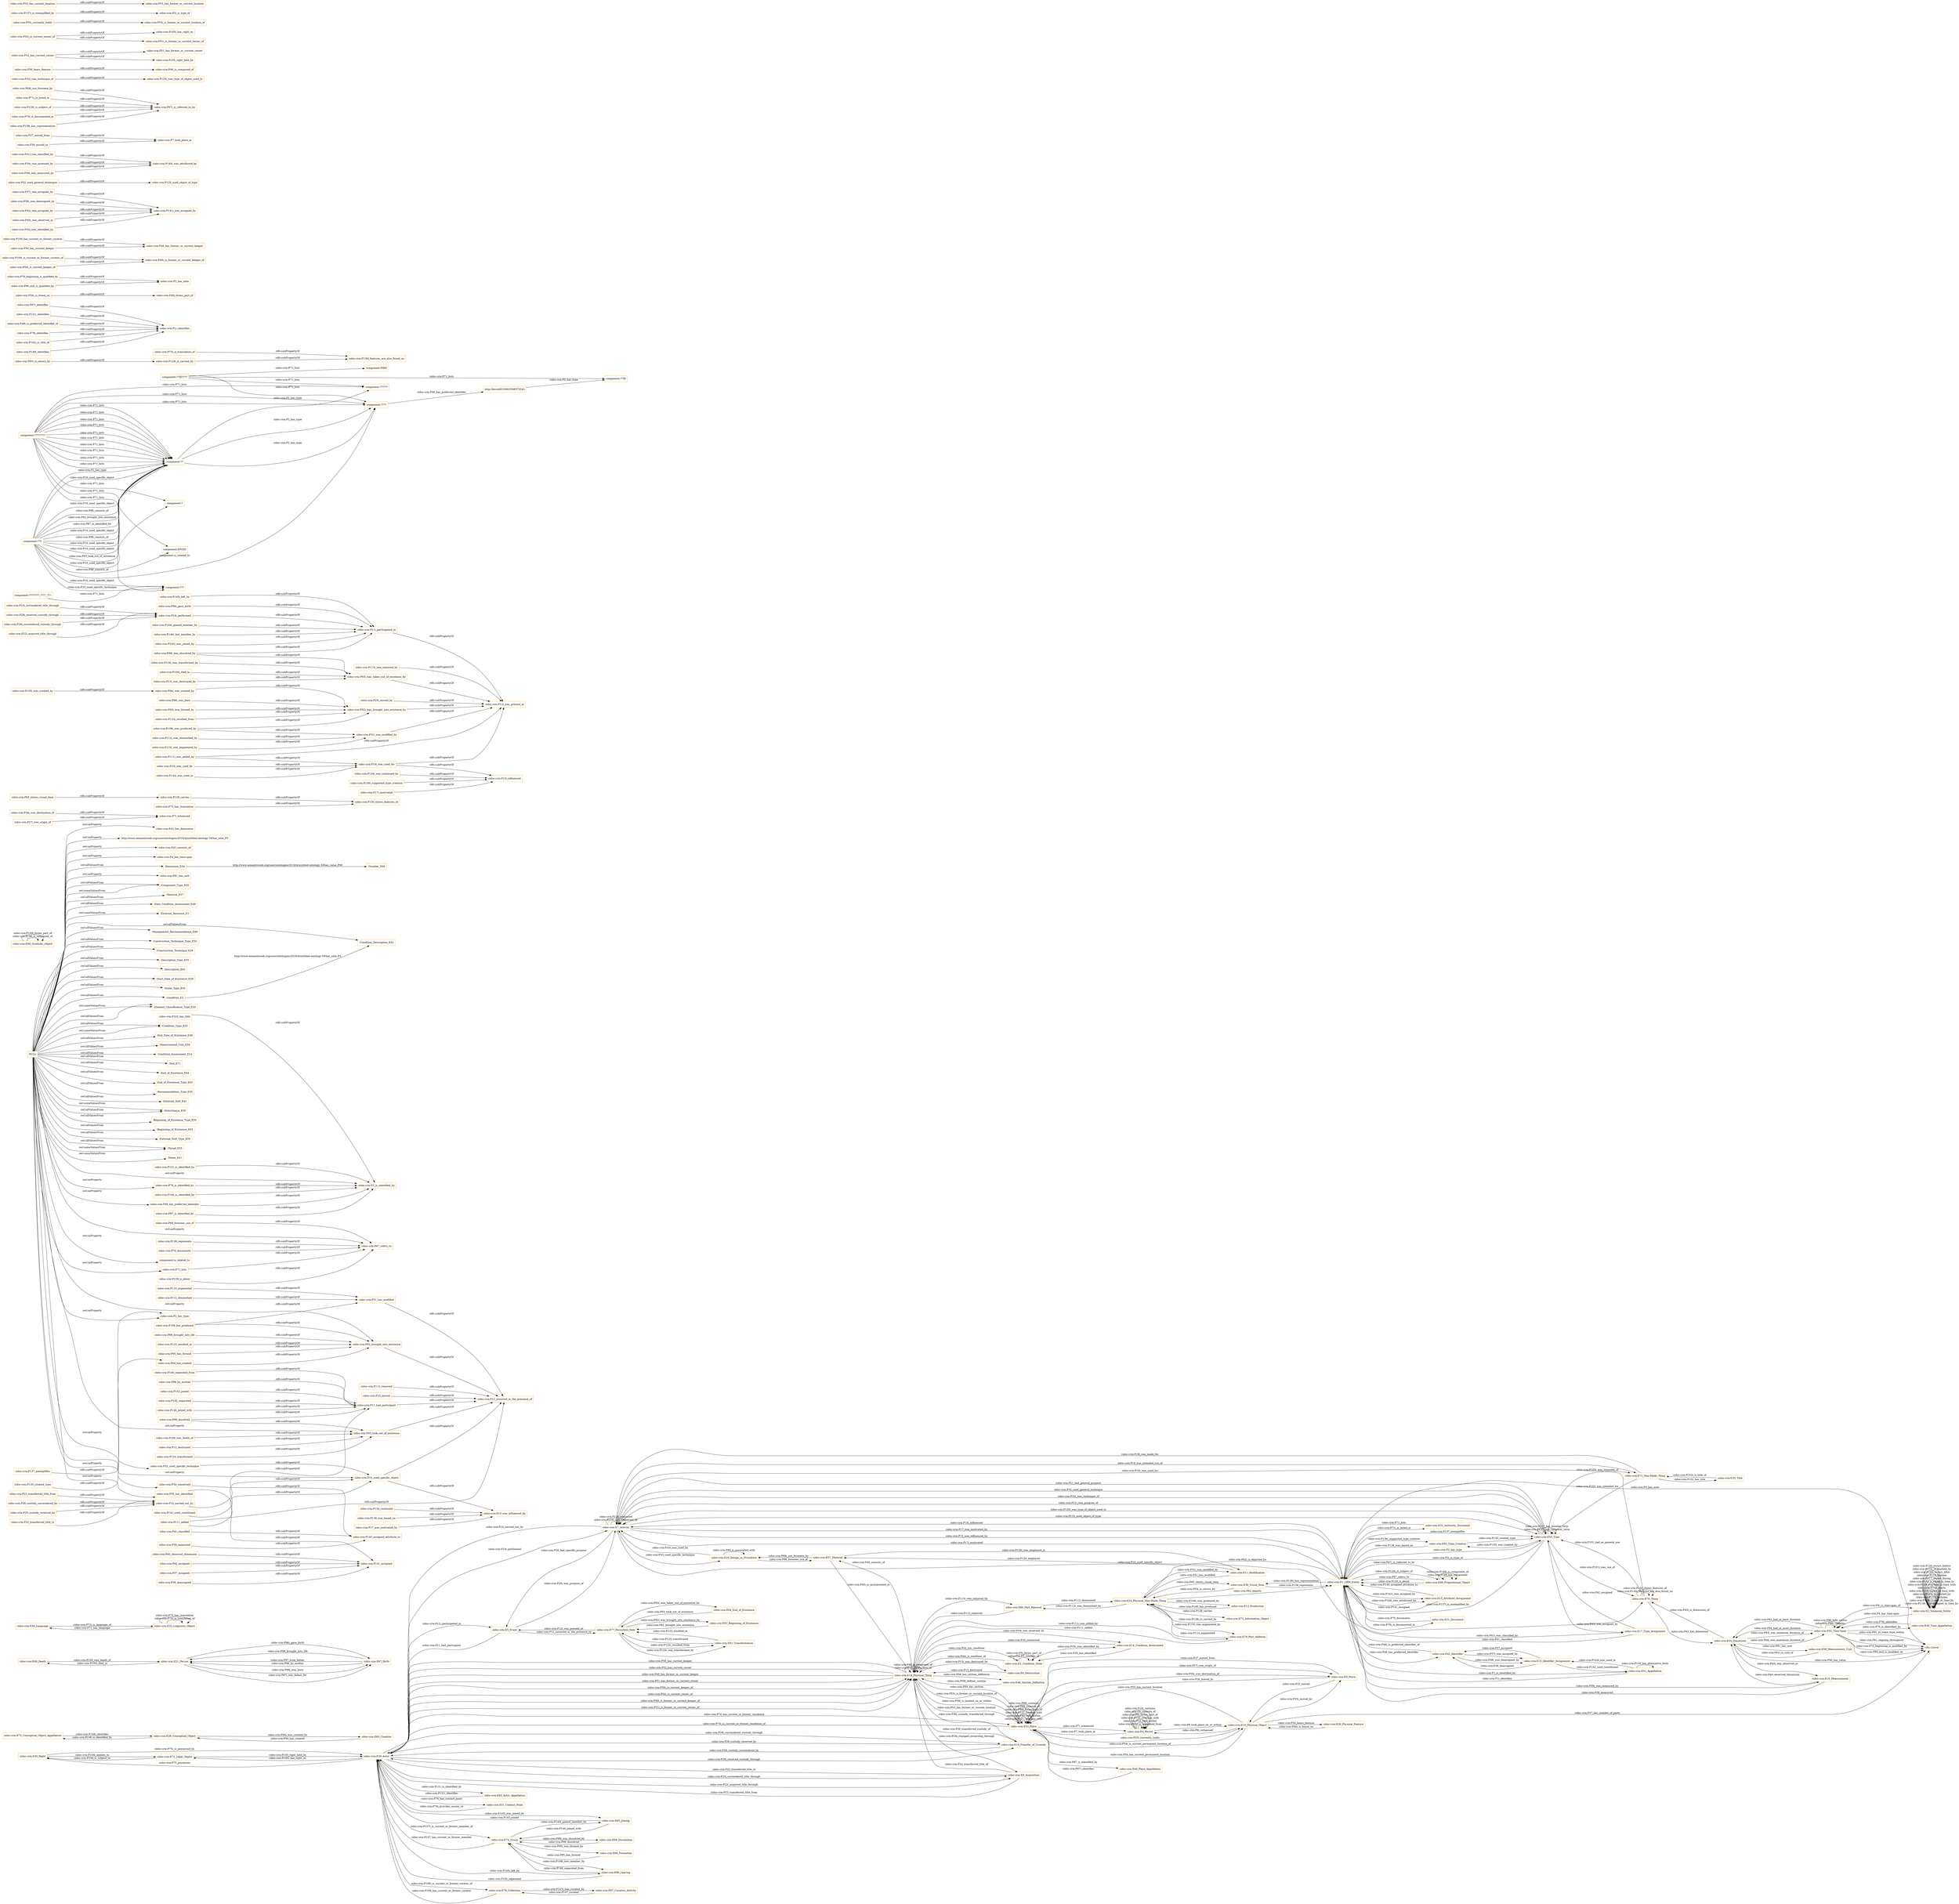 digraph ar2dtool_diagram { 
rankdir=LR;
size="1501"
node [shape = rectangle, color="orange"]; "cidoc-crm:E30_Right" "cidoc-crm:E75_Conceptual_Object_Appellation" "cidoc-crm:E69_Death" "cidoc-crm:E65_Creation" "cidoc-crm:E31_Document" "cidoc-crm:E29_Design_or_Procedure" "cidoc-crm:E83_Type_Creation" "cidoc-crm:E56_Language" "cidoc-crm:E17_Type_Assignment" ":Component_Type_E55" "cidoc-crm:E67_Birth" ":Material_E57" "cidoc-crm:E10_Transfer_of_Custody" "cidoc-crm:E82_Actor_Appellation" "cidoc-crm:E32_Authority_Document" ":Date_Condition_Assessment_E49" "cidoc-crm:E51_Contact_Point" ":External_Resource_E1" "cidoc-crm:E71_Man-Made_Thing" ":Dimension_E54" "cidoc-crm:E4_Period" "cidoc-crm:E77_Persistent_Item" ":Management_Recommendation_E89" "cidoc-crm:E8_Acquisition" "cidoc-crm:E66_Formation" "cidoc-crm:E63_Beginning_of_Existence" "cidoc-crm:E49_Time_Appellation" ":Construction_Technique_Type_E55" ":Construction_Technique_E29" "cidoc-crm:E44_Place_Appellation" ":Description_Type_E55" "cidoc-crm:E74_Group" "cidoc-crm:E73_Information_Object" "cidoc-crm:E7_Activity" "cidoc-crm:E90_Symbolic_Object" "cidoc-crm:E36_Visual_Item" ":Description_E62" "cidoc-crm:E70_Thing" "cidoc-crm:E9_Move" ":Start_Date_of_Existence_E49" "cidoc-crm:E46_Section_Definition" ":Name_Type_E55" "cidoc-crm:E28_Conceptual_Object" "cidoc-crm:E12_Production" "cidoc-crm:E53_Place" "cidoc-crm:E3_Condition_State" ":Condition_Description_E62" "cidoc-crm:E80_Part_Removal" ":Element_Classification_Type_E55" "cidoc-crm:E21_Person" ":Condition_E3" "cidoc-crm:E78_Collection" ":Condition_Type_E55" "cidoc-crm:E85_Joining" "cidoc-crm:E54_Dimension" "cidoc-crm:E6_Destruction" "cidoc-crm:E11_Modification" ":End_Date_of_Existence_E49" "cidoc-crm:E86_Leaving" "cidoc-crm:E89_Propositional_Object" "cidoc-crm:E72_Legal_Object" ":Measurement_Unit_E58" ":Condition_Assessment_E14" "cidoc-crm:E79_Part_Addition" "cidoc-crm:E64_End_of_Existence" "cidoc-crm:E52_Time-Span" ":Tool_E71" ":Number_E60" ":End_of_Existence_E64" "cidoc-crm:E57_Material" "cidoc-crm:E35_Title" ":End_of_Existence_Type_E55" ":Recommendation_Type_E55" ":External_Xref_E42" "cidoc-crm:E13_Attribute_Assignment" ":Disturbance_E55" "cidoc-crm:E33_Linguistic_Object" "cidoc-crm:E15_Identifier_Assignment" "cidoc-crm:E58_Measurement_Unit" "cidoc-crm:E14_Condition_Assessment" "cidoc-crm:E16_Measurement" "cidoc-crm:E41_Appellation" "cidoc-crm:E18_Physical_Thing" "cidoc-crm:E55_Type" "cidoc-crm:E81_Transformation" ":Beginning_of_Existence_Type_E55" "cidoc-crm:E87_Curation_Activity" ":Beginning_of_Existence_E63" "cidoc-crm:E2_Temporal_Entity" ":External_Xref_Type_E55" "cidoc-crm:E5_Event" ":Threat_E55" "cidoc-crm:E26_Physical_Feature" "cidoc-crm:E1_CRM_Entity" "cidoc-crm:E24_Physical_Man-Made_Thing" "cidoc-crm:E39_Actor" ":Name_E41" "cidoc-crm:E68_Dissolution" "cidoc-crm:E42_Identifier" "cidoc-crm:E19_Physical_Object" ; /*classes style*/
	"cidoc-crm:P26i_was_destination_of" -> "cidoc-crm:P7i_witnessed" [ label = "rdfs:subPropertyOf" ];
	"cidoc-crm:P29_custody_received_by" -> "cidoc-crm:P14_carried_out_by" [ label = "rdfs:subPropertyOf" ];
	"cidoc-crm:P146_separated_from" -> "cidoc-crm:P11_had_participant" [ label = "rdfs:subPropertyOf" ];
	"cidoc-crm:P65_shows_visual_item" -> "cidoc-crm:P128_carries" [ label = "rdfs:subPropertyOf" ];
	"cidoc-crm:P135_created_type" -> "cidoc-crm:P94_has_created" [ label = "rdfs:subPropertyOf" ];
	"cidoc-crm:P96_by_mother" -> "cidoc-crm:P11_had_participant" [ label = "rdfs:subPropertyOf" ];
	"cidoc-crm:P17_was_motivated_by" -> "cidoc-crm:P15_was_influenced_by" [ label = "rdfs:subPropertyOf" ];
	"cidoc-crm:P149_is_identified_by" -> "cidoc-crm:P1_is_identified_by" [ label = "rdfs:subPropertyOf" ];
	"cidoc-crm:P68_foresees_use_of" -> "cidoc-crm:P67_refers_to" [ label = "rdfs:subPropertyOf" ];
	"cidoc-crm:P134_continued" -> "cidoc-crm:P15_was_influenced_by" [ label = "rdfs:subPropertyOf" ];
	"cidoc-crm:P124i_was_transformed_by" -> "cidoc-crm:P93i_was_taken_out_of_existence_by" [ label = "rdfs:subPropertyOf" ];
	"cidoc-crm:P143_joined" -> "cidoc-crm:P11_had_participant" [ label = "rdfs:subPropertyOf" ];
	"cidoc-crm:P137_exemplifies" -> "cidoc-crm:P2_has_type" [ label = "rdfs:subPropertyOf" ];
	"cidoc-crm:P136i_supported_type_creation" -> "cidoc-crm:P15i_influenced" [ label = "rdfs:subPropertyOf" ];
	"cidoc-crm:P39_measured" -> "cidoc-crm:P140_assigned_attribute_to" [ label = "rdfs:subPropertyOf" ];
	"cidoc-crm:P87_is_identified_by" -> "cidoc-crm:P1_is_identified_by" [ label = "rdfs:subPropertyOf" ];
	"cidoc-crm:P145_separated" -> "cidoc-crm:P11_had_participant" [ label = "rdfs:subPropertyOf" ];
	"cidoc-crm:P95i_was_formed_by" -> "cidoc-crm:P92i_was_brought_into_existence_by" [ label = "rdfs:subPropertyOf" ];
	"cidoc-crm:P98_brought_into_life" -> "cidoc-crm:P92_brought_into_existence" [ label = "rdfs:subPropertyOf" ];
	"component:????????" -> "component:??????" [ label = "cidoc-crm:P71_lists" ];
	"component:????????" -> "component:??" [ label = "cidoc-crm:P71_lists" ];
	"cidoc-crm:P113_removed" -> "cidoc-crm:P12_occurred_in_the_presence_of" [ label = "rdfs:subPropertyOf" ];
	"component:??" -> "component:????" [ label = "cidoc-crm:P2_has_type" ];
	"cidoc-crm:P29i_received_custody_through" -> "cidoc-crm:P14i_performed" [ label = "rdfs:subPropertyOf" ];
	"cidoc-crm:P34_concerned" -> "cidoc-crm:P140_assigned_attribute_to" [ label = "rdfs:subPropertyOf" ];
	"cidoc-crm:P38_deassigned" -> "cidoc-crm:P141_assigned" [ label = "rdfs:subPropertyOf" ];
	"component:????????_????_???" -> "component:???" [ label = "cidoc-crm:P71_lists" ];
	"cidoc-crm:P73i_is_translation_of" -> "cidoc-crm:P130i_features_are_also_found_on" [ label = "rdfs:subPropertyOf" ];
	"cidoc-crm:P94_has_created" -> "cidoc-crm:P92_brought_into_existence" [ label = "rdfs:subPropertyOf" ];
	"cidoc-crm:P111i_was_added_by" -> "cidoc-crm:P16i_was_used_for" [ label = "rdfs:subPropertyOf" ];
	"cidoc-crm:P111i_was_added_by" -> "cidoc-crm:P12i_was_present_at" [ label = "rdfs:subPropertyOf" ];
	"cidoc-crm:P31i_was_modified_by" -> "cidoc-crm:P12i_was_present_at" [ label = "rdfs:subPropertyOf" ];
	"cidoc-crm:P28i_surrendered_custody_through" -> "cidoc-crm:P14i_performed" [ label = "rdfs:subPropertyOf" ];
	"cidoc-crm:P87i_identifies" -> "cidoc-crm:P1i_identifies" [ label = "rdfs:subPropertyOf" ];
	"cidoc-crm:P113i_was_removed_by" -> "cidoc-crm:P12i_was_present_at" [ label = "rdfs:subPropertyOf" ];
	"cidoc-crm:P93_took_out_of_existence" -> "cidoc-crm:P12_occurred_in_the_presence_of" [ label = "rdfs:subPropertyOf" ];
	"cidoc-crm:P56i_is_found_on" -> "cidoc-crm:P46i_forms_part_of" [ label = "rdfs:subPropertyOf" ];
	"cidoc-crm:P25_moved" -> "cidoc-crm:P12_occurred_in_the_presence_of" [ label = "rdfs:subPropertyOf" ];
	"cidoc-crm:P33_used_specific_technique" -> "cidoc-crm:P16_used_specific_object" [ label = "rdfs:subPropertyOf" ];
	"cidoc-crm:P79_beginning_is_qualified_by" -> "cidoc-crm:P3_has_note" [ label = "rdfs:subPropertyOf" ];
	"cidoc-crm:P13i_was_destroyed_by" -> "cidoc-crm:P93i_was_taken_out_of_existence_by" [ label = "rdfs:subPropertyOf" ];
	"cidoc-crm:P102_has_title" -> "cidoc-crm:P1_is_identified_by" [ label = "rdfs:subPropertyOf" ];
	"cidoc-crm:P109i_is_current_or_former_curator_of" -> "cidoc-crm:P49i_is_former_or_current_keeper_of" [ label = "rdfs:subPropertyOf" ];
	"cidoc-crm:P16i_was_used_for" -> "cidoc-crm:P12i_was_present_at" [ label = "rdfs:subPropertyOf" ];
	"cidoc-crm:P16i_was_used_for" -> "cidoc-crm:P15i_influenced" [ label = "rdfs:subPropertyOf" ];
	"cidoc-crm:P109_has_current_or_former_curator" -> "cidoc-crm:P49_has_former_or_current_keeper" [ label = "rdfs:subPropertyOf" ];
	"cidoc-crm:P22_transferred_title_to" -> "cidoc-crm:P14_carried_out_by" [ label = "rdfs:subPropertyOf" ];
	"cidoc-crm:P37i_was_assigned_by" -> "cidoc-crm:P141i_was_assigned_by" [ label = "rdfs:subPropertyOf" ];
	"component:????" -> "http://kevin801006/CH#975543" [ label = "cidoc-crm:P48_has_preferred_identifier" ];
	"cidoc-crm:P32_used_general_technique" -> "cidoc-crm:P125_used_object_of_type" [ label = "rdfs:subPropertyOf" ];
	"cidoc-crm:P38i_was_deassigned_by" -> "cidoc-crm:P141i_was_assigned_by" [ label = "rdfs:subPropertyOf" ];
	"cidoc-crm:P41i_was_classified_by" -> "cidoc-crm:P140i_was_attributed_by" [ label = "rdfs:subPropertyOf" ];
	"cidoc-crm:P14_carried_out_by" -> "cidoc-crm:P11_had_participant" [ label = "rdfs:subPropertyOf" ];
	"cidoc-crm:P99i_was_dissolved_by" -> "cidoc-crm:P11i_participated_in" [ label = "rdfs:subPropertyOf" ];
	"cidoc-crm:P99i_was_dissolved_by" -> "cidoc-crm:P93i_was_taken_out_of_existence_by" [ label = "rdfs:subPropertyOf" ];
	"cidoc-crm:P99_dissolved" -> "cidoc-crm:P93_took_out_of_existence" [ label = "rdfs:subPropertyOf" ];
	"cidoc-crm:P99_dissolved" -> "cidoc-crm:P11_had_participant" [ label = "rdfs:subPropertyOf" ];
	"cidoc-crm:P138_represents" -> "cidoc-crm:P67_refers_to" [ label = "rdfs:subPropertyOf" ];
	"cidoc-crm:P23_transferred_title_from" -> "cidoc-crm:P14_carried_out_by" [ label = "rdfs:subPropertyOf" ];
	"cidoc-crm:P142i_was_used_in" -> "cidoc-crm:P16i_was_used_for" [ label = "rdfs:subPropertyOf" ];
	"cidoc-crm:P70_documents" -> "cidoc-crm:P67_refers_to" [ label = "rdfs:subPropertyOf" ];
	"cidoc-crm:P27_moved_from" -> "cidoc-crm:P7_took_place_at" [ label = "rdfs:subPropertyOf" ];
	"cidoc-crm:P34i_was_assessed_by" -> "cidoc-crm:P140i_was_attributed_by" [ label = "rdfs:subPropertyOf" ];
	"cidoc-crm:P80_end_is_qualified_by" -> "cidoc-crm:P3_has_note" [ label = "rdfs:subPropertyOf" ];
	"cidoc-crm:P31_has_modified" -> "cidoc-crm:P12_occurred_in_the_presence_of" [ label = "rdfs:subPropertyOf" ];
	"component:????????" -> "component:??" [ label = "cidoc-crm:P71_lists" ];
	"component:????????" -> "component:??" [ label = "cidoc-crm:P71_lists" ];
	"cidoc-crm:P144i_gained_member_by" -> "cidoc-crm:P11i_participated_in" [ label = "rdfs:subPropertyOf" ];
	"cidoc-crm:P14i_performed" -> "cidoc-crm:P11i_participated_in" [ label = "rdfs:subPropertyOf" ];
	"component:??" -> "component:????" [ label = "cidoc-crm:P2_has_type" ];
	"cidoc-crm:P71_lists" -> "cidoc-crm:P67_refers_to" [ label = "rdfs:subPropertyOf" ];
	"cidoc-crm:P17i_motivated" -> "cidoc-crm:P15i_influenced" [ label = "rdfs:subPropertyOf" ];
	"cidoc-crm:P100_was_death_of" -> "cidoc-crm:P93_took_out_of_existence" [ label = "rdfs:subPropertyOf" ];
	"cidoc-crm:P68i_use_foreseen_by" -> "cidoc-crm:P67i_is_referred_to_by" [ label = "rdfs:subPropertyOf" ];
	"component:????????" -> "component:????" [ label = "cidoc-crm:P71_lists" ];
	"component:????????" -> "component:??" [ label = "cidoc-crm:P71_lists" ];
	"component:????????" -> "component:??" [ label = "cidoc-crm:P71_lists" ];
	"component:????????" -> "component:EPOXY" [ label = "cidoc-crm:P71_lists" ];
	"component:??1" -> "component:??" [ label = "cidoc-crm:P16_used_specific_object" ];
	"component:??1" -> "component:?" [ label = "cidoc-crm:P16_used_specific_object" ];
	"component:??1" -> "component:??" [ label = "cidoc-crm:P16_used_specific_object" ];
	"component:??1" -> "component:??" [ label = "cidoc-crm:P93_took_out_of_existence" ];
	"component:??1" -> "component:???" [ label = "cidoc-crm:P33_used_specific_technique" ];
	"component:??1" -> "component:??" [ label = "cidoc-crm:P2_has_type" ];
	"component:??1" -> "component:??" [ label = "cidoc-crm:P16_used_specific_object" ];
	"component:??1" -> "component:EPOXY" [ label = "cidoc-crm:P88_consists_of" ];
	"component:??1" -> "component:??" [ label = "cidoc-crm:P16_used_specific_object" ];
	"component:??1" -> "component:??" [ label = "cidoc-crm:P88_consists_of" ];
	"component:??1" -> "component:??" [ label = "cidoc-crm:P92_brought_into_existence" ];
	"component:??1" -> "component:????" [ label = "component:is_related_to" ];
	"component:??1" -> "component:???" [ label = "cidoc-crm:P16_used_specific_object" ];
	"component:??1" -> "component:??" [ label = "cidoc-crm:P87_is_identified_by" ];
	"component:??1" -> "component:??" [ label = "cidoc-crm:P16_used_specific_object" ];
	"component:??1" -> "component:??" [ label = "cidoc-crm:P88_consists_of" ];
	"cidoc-crm:P71i_is_listed_in" -> "cidoc-crm:P67i_is_referred_to_by" [ label = "rdfs:subPropertyOf" ];
	"cidoc-crm:P39i_was_measured_by" -> "cidoc-crm:P140i_was_attributed_by" [ label = "rdfs:subPropertyOf" ];
	"cidoc-crm:P131i_identifies" -> "cidoc-crm:P1i_identifies" [ label = "rdfs:subPropertyOf" ];
	"cidoc-crm:P32i_was_technique_of" -> "cidoc-crm:P125i_was_type_of_object_used_in" [ label = "rdfs:subPropertyOf" ];
	"cidoc-crm:P42i_was_assigned_by" -> "cidoc-crm:P141i_was_assigned_by" [ label = "rdfs:subPropertyOf" ];
	"cidoc-crm:P56_bears_feature" -> "cidoc-crm:P46_is_composed_of" [ label = "rdfs:subPropertyOf" ];
	"cidoc-crm:P92i_was_brought_into_existence_by" -> "cidoc-crm:P12i_was_present_at" [ label = "rdfs:subPropertyOf" ];
	"cidoc-crm:P65i_is_shown_by" -> "cidoc-crm:P128i_is_carried_by" [ label = "rdfs:subPropertyOf" ];
	"cidoc-crm:P123i_resulted_from" -> "cidoc-crm:P92i_was_brought_into_existence_by" [ label = "rdfs:subPropertyOf" ];
	"cidoc-crm:P52_has_current_owner" -> "cidoc-crm:P51_has_former_or_current_owner" [ label = "rdfs:subPropertyOf" ];
	"cidoc-crm:P52_has_current_owner" -> "cidoc-crm:P105_right_held_by" [ label = "rdfs:subPropertyOf" ];
	"cidoc-crm:P123_resulted_in" -> "cidoc-crm:P92_brought_into_existence" [ label = "rdfs:subPropertyOf" ];
	"cidoc-crm:P13_destroyed" -> "cidoc-crm:P93_took_out_of_existence" [ label = "rdfs:subPropertyOf" ];
	"cidoc-crm:P128i_is_carried_by" -> "cidoc-crm:P130i_features_are_also_found_on" [ label = "rdfs:subPropertyOf" ];
	"cidoc-crm:P128_carries" -> "cidoc-crm:P130_shows_features_of" [ label = "rdfs:subPropertyOf" ];
	"component:????????" -> "component:??" [ label = "cidoc-crm:P71_lists" ];
	"component:????????" -> "component:???" [ label = "cidoc-crm:P71_lists" ];
	"component:????????" -> "component:?" [ label = "cidoc-crm:P71_lists" ];
	"component:????????" -> "component:??" [ label = "cidoc-crm:P71_lists" ];
	"component:????????" -> "component:??" [ label = "cidoc-crm:P71_lists" ];
	"component:????????" -> "component:??" [ label = "cidoc-crm:P71_lists" ];
	"component:????????" -> "component:??" [ label = "cidoc-crm:P71_lists" ];
	"cidoc-crm:P33i_was_used_by" -> "cidoc-crm:P16i_was_used_for" [ label = "rdfs:subPropertyOf" ];
	"cidoc-crm:P35_has_identified" -> "cidoc-crm:P141_assigned" [ label = "rdfs:subPropertyOf" ];
	"cidoc-crm:P95_has_formed" -> "cidoc-crm:P92_brought_into_existence" [ label = "rdfs:subPropertyOf" ];
	"cidoc-crm:P108_has_produced" -> "cidoc-crm:P31_has_modified" [ label = "rdfs:subPropertyOf" ];
	"cidoc-crm:P108_has_produced" -> "cidoc-crm:P92_brought_into_existence" [ label = "rdfs:subPropertyOf" ];
	"cidoc-crm:P111_added" -> "cidoc-crm:P16_used_specific_object" [ label = "rdfs:subPropertyOf" ];
	"cidoc-crm:P111_added" -> "cidoc-crm:P12_occurred_in_the_presence_of" [ label = "rdfs:subPropertyOf" ];
	"cidoc-crm:P135i_was_created_by" -> "cidoc-crm:P94i_was_created_by" [ label = "rdfs:subPropertyOf" ];
	"cidoc-crm:P129_is_about" -> "cidoc-crm:P67_refers_to" [ label = "rdfs:subPropertyOf" ];
	"cidoc-crm:P40_observed_dimension" -> "cidoc-crm:P141_assigned" [ label = "rdfs:subPropertyOf" ];
	"cidoc-crm:P129i_is_subject_of" -> "cidoc-crm:P67i_is_referred_to_by" [ label = "rdfs:subPropertyOf" ];
	"cidoc-crm:P110i_was_augmented_by" -> "cidoc-crm:P31i_was_modified_by" [ label = "rdfs:subPropertyOf" ];
	"cidoc-crm:P48i_is_preferred_identifier_of" -> "cidoc-crm:P1i_identifies" [ label = "rdfs:subPropertyOf" ];
	"cidoc-crm:P70i_is_documented_in" -> "cidoc-crm:P67i_is_referred_to_by" [ label = "rdfs:subPropertyOf" ];
	"cidoc-crm:P144_joined_with" -> "cidoc-crm:P11_had_participant" [ label = "rdfs:subPropertyOf" ];
	"cidoc-crm:P110_augmented" -> "cidoc-crm:P31_has_modified" [ label = "rdfs:subPropertyOf" ];
	"component:??" -> "component:??????" [ label = "cidoc-crm:P2_has_type" ];
	"cidoc-crm:P134i_was_continued_by" -> "cidoc-crm:P15i_influenced" [ label = "rdfs:subPropertyOf" ];
	"cidoc-crm:P146i_lost_member_by" -> "cidoc-crm:P11i_participated_in" [ label = "rdfs:subPropertyOf" ];
	"cidoc-crm:P11_had_participant" -> "cidoc-crm:P12_occurred_in_the_presence_of" [ label = "rdfs:subPropertyOf" ];
	"component:????????" -> "component:????" [ label = "cidoc-crm:P71_lists" ];
	"cidoc-crm:P25i_moved_by" -> "cidoc-crm:P12i_was_present_at" [ label = "rdfs:subPropertyOf" ];
	"cidoc-crm:P98i_was_born" -> "cidoc-crm:P92i_was_brought_into_existence_by" [ label = "rdfs:subPropertyOf" ];
	"cidoc-crm:P143i_was_joined_by" -> "cidoc-crm:P11i_participated_in" [ label = "rdfs:subPropertyOf" ];
	"cidoc-crm:P52i_is_current_owner_of" -> "cidoc-crm:P105i_has_right_on" [ label = "rdfs:subPropertyOf" ];
	"cidoc-crm:P52i_is_current_owner_of" -> "cidoc-crm:P51i_is_former_or_current_owner_of" [ label = "rdfs:subPropertyOf" ];
	"cidoc-crm:P138i_has_representation" -> "cidoc-crm:P67i_is_referred_to_by" [ label = "rdfs:subPropertyOf" ];
	"cidoc-crm:P73_has_translation" -> "cidoc-crm:P130_shows_features_of" [ label = "rdfs:subPropertyOf" ];
	"cidoc-crm:P55i_currently_holds" -> "cidoc-crm:P53i_is_former_or_current_location_of" [ label = "rdfs:subPropertyOf" ];
	"cidoc-crm:P112i_was_diminished_by" -> "cidoc-crm:P31i_was_modified_by" [ label = "rdfs:subPropertyOf" ];
	"NULL" -> "cidoc-crm:P2_has_type" [ label = "owl:onProperty" ];
	"NULL" -> ":Tool_E71" [ label = "owl:allValuesFrom" ];
	"NULL" -> "cidoc-crm:P92_brought_into_existence" [ label = "owl:onProperty" ];
	"NULL" -> ":Threat_E55" [ label = "owl:someValuesFrom" ];
	"NULL" -> ":Dimension_E54" [ label = "owl:allValuesFrom" ];
	"NULL" -> ":External_Xref_Type_E55" [ label = "owl:allValuesFrom" ];
	"NULL" -> ":Beginning_of_Existence_Type_E55" [ label = "owl:allValuesFrom" ];
	"NULL" -> "cidoc-crm:P1_is_identified_by" [ label = "owl:onProperty" ];
	"NULL" -> "cidoc-crm:P78_is_identified_by" [ label = "owl:onProperty" ];
	"NULL" -> "component:is_related_to" [ label = "owl:onProperty" ];
	"NULL" -> "cidoc-crm:P43_has_dimension" [ label = "owl:onProperty" ];
	"NULL" -> ":External_Resource_E1" [ label = "owl:someValuesFrom" ];
	"NULL" -> ":Disturbance_E55" [ label = "owl:allValuesFrom" ];
	"NULL" -> ":Beginning_of_Existence_E63" [ label = "owl:allValuesFrom" ];
	"NULL" -> ":End_of_Existence_Type_E55" [ label = "owl:allValuesFrom" ];
	"NULL" -> "cidoc-crm:P16_used_specific_object" [ label = "owl:onProperty" ];
	"NULL" -> ":Material_E57" [ label = "owl:allValuesFrom" ];
	"NULL" -> ":Recommendation_Type_E55" [ label = "owl:allValuesFrom" ];
	"NULL" -> "http://www.semanticweb.org/user/ontologies/2018/4/untitled-ontology-5#has_note_P3" [ label = "owl:onProperty" ];
	"NULL" -> ":Condition_Description_E62" [ label = "owl:allValuesFrom" ];
	"NULL" -> "cidoc-crm:P71_lists" [ label = "owl:onProperty" ];
	"NULL" -> ":Description_E62" [ label = "owl:allValuesFrom" ];
	"NULL" -> ":Disturbance_E55" [ label = "owl:someValuesFrom" ];
	"NULL" -> ":Measurement_Unit_E58" [ label = "owl:allValuesFrom" ];
	"NULL" -> ":Construction_Technique_Type_E55" [ label = "owl:allValuesFrom" ];
	"NULL" -> ":Construction_Technique_E29" [ label = "owl:allValuesFrom" ];
	"NULL" -> "cidoc-crm:P93_took_out_of_existence" [ label = "owl:onProperty" ];
	"NULL" -> "cidoc-crm:P45_consists_of" [ label = "owl:onProperty" ];
	"NULL" -> ":Element_Classification_Type_E55" [ label = "owl:someValuesFrom" ];
	"NULL" -> "cidoc-crm:P34_concerned" [ label = "owl:onProperty" ];
	"NULL" -> ":End_Date_of_Existence_E49" [ label = "owl:allValuesFrom" ];
	"NULL" -> ":End_of_Existence_E64" [ label = "owl:allValuesFrom" ];
	"NULL" -> "cidoc-crm:P67_refers_to" [ label = "owl:onProperty" ];
	"NULL" -> ":Condition_Assessment_E14" [ label = "owl:allValuesFrom" ];
	"NULL" -> ":Condition_E3" [ label = "owl:allValuesFrom" ];
	"NULL" -> ":Element_Classification_Type_E55" [ label = "owl:allValuesFrom" ];
	"NULL" -> "cidoc-crm:P4_has_time-span" [ label = "owl:onProperty" ];
	"NULL" -> ":Date_Condition_Assessment_E49" [ label = "owl:allValuesFrom" ];
	"NULL" -> ":Threat_E55" [ label = "owl:allValuesFrom" ];
	"NULL" -> ":Management_Recommendation_E89" [ label = "owl:allValuesFrom" ];
	"NULL" -> ":Start_Date_of_Existence_E49" [ label = "owl:allValuesFrom" ];
	"NULL" -> "cidoc-crm:P48_has_preferred_identifier" [ label = "owl:onProperty" ];
	"NULL" -> ":Condition_Type_E55" [ label = "owl:someValuesFrom" ];
	"NULL" -> "cidoc-crm:P33_used_specific_technique" [ label = "owl:onProperty" ];
	"NULL" -> ":Component_Type_E55" [ label = "owl:allValuesFrom" ];
	"NULL" -> ":Condition_Type_E55" [ label = "owl:allValuesFrom" ];
	"NULL" -> ":Component_Type_E55" [ label = "owl:someValuesFrom" ];
	"NULL" -> ":Name_Type_E55" [ label = "owl:allValuesFrom" ];
	"NULL" -> ":Name_E41" [ label = "owl:someValuesFrom" ];
	"NULL" -> "cidoc-crm:P91_has_unit" [ label = "owl:onProperty" ];
	"NULL" -> "cidoc-crm:P35_has_identified" [ label = "owl:onProperty" ];
	"NULL" -> ":Description_Type_E55" [ label = "owl:allValuesFrom" ];
	"NULL" -> ":External_Xref_E42" [ label = "owl:allValuesFrom" ];
	"cidoc-crm:P124_transformed" -> "cidoc-crm:P93_took_out_of_existence" [ label = "rdfs:subPropertyOf" ];
	"cidoc-crm:P26_moved_to" -> "cidoc-crm:P7_took_place_at" [ label = "rdfs:subPropertyOf" ];
	"cidoc-crm:P94i_was_created_by" -> "cidoc-crm:P92i_was_brought_into_existence_by" [ label = "rdfs:subPropertyOf" ];
	"cidoc-crm:P137i_is_exemplified_by" -> "cidoc-crm:P2i_is_type_of" [ label = "rdfs:subPropertyOf" ];
	"cidoc-crm:P22i_acquired_title_through" -> "cidoc-crm:P14i_performed" [ label = "rdfs:subPropertyOf" ];
	"cidoc-crm:P28_custody_surrendered_by" -> "cidoc-crm:P14_carried_out_by" [ label = "rdfs:subPropertyOf" ];
	"component:??ID????" -> "component:??????" [ label = "cidoc-crm:P71_lists" ];
	"component:??ID????" -> "component:????" [ label = "cidoc-crm:P71_lists" ];
	"component:??ID????" -> "component:??ID" [ label = "cidoc-crm:P71_lists" ];
	"component:??ID????" -> "component:ISBN" [ label = "cidoc-crm:P71_lists" ];
	"cidoc-crm:P27i_was_origin_of" -> "cidoc-crm:P7i_witnessed" [ label = "rdfs:subPropertyOf" ];
	"cidoc-crm:P78i_identifies" -> "cidoc-crm:P1i_identifies" [ label = "rdfs:subPropertyOf" ];
	"cidoc-crm:P108i_was_produced_by" -> "cidoc-crm:P31i_was_modified_by" [ label = "rdfs:subPropertyOf" ];
	"cidoc-crm:P108i_was_produced_by" -> "cidoc-crm:P92i_was_brought_into_existence_by" [ label = "rdfs:subPropertyOf" ];
	"http://kevin801006/CH#975543" -> "component:??ID" [ label = "cidoc-crm:P2_has_type" ];
	"cidoc-crm:P16_used_specific_object" -> "cidoc-crm:P12_occurred_in_the_presence_of" [ label = "rdfs:subPropertyOf" ];
	"cidoc-crm:P16_used_specific_object" -> "cidoc-crm:P15_was_influenced_by" [ label = "rdfs:subPropertyOf" ];
	"cidoc-crm:P42_assigned" -> "cidoc-crm:P141_assigned" [ label = "rdfs:subPropertyOf" ];
	"cidoc-crm:P102i_is_title_of" -> "cidoc-crm:P1i_identifies" [ label = "rdfs:subPropertyOf" ];
	"cidoc-crm:P93i_was_taken_out_of_existence_by" -> "cidoc-crm:P12i_was_present_at" [ label = "rdfs:subPropertyOf" ];
	"cidoc-crm:P11i_participated_in" -> "cidoc-crm:P12i_was_present_at" [ label = "rdfs:subPropertyOf" ];
	"cidoc-crm:P145i_left_by" -> "cidoc-crm:P11i_participated_in" [ label = "rdfs:subPropertyOf" ];
	"cidoc-crm:P136_was_based_on" -> "cidoc-crm:P15_was_influenced_by" [ label = "rdfs:subPropertyOf" ];
	"cidoc-crm:P37_assigned" -> "cidoc-crm:P141_assigned" [ label = "rdfs:subPropertyOf" ];
	"cidoc-crm:P40i_was_observed_in" -> "cidoc-crm:P141i_was_assigned_by" [ label = "rdfs:subPropertyOf" ];
	"cidoc-crm:P55_has_current_location" -> "cidoc-crm:P53_has_former_or_current_location" [ label = "rdfs:subPropertyOf" ];
	"cidoc-crm:P142_used_constituent" -> "cidoc-crm:P16_used_specific_object" [ label = "rdfs:subPropertyOf" ];
	"cidoc-crm:P41_classified" -> "cidoc-crm:P140_assigned_attribute_to" [ label = "rdfs:subPropertyOf" ];
	"cidoc-crm:P92_brought_into_existence" -> "cidoc-crm:P12_occurred_in_the_presence_of" [ label = "rdfs:subPropertyOf" ];
	"cidoc-crm:P23i_surrendered_title_through" -> "cidoc-crm:P14i_performed" [ label = "rdfs:subPropertyOf" ];
	"cidoc-crm:P78_is_identified_by" -> "cidoc-crm:P1_is_identified_by" [ label = "rdfs:subPropertyOf" ];
	"cidoc-crm:P48_has_preferred_identifier" -> "cidoc-crm:P1_is_identified_by" [ label = "rdfs:subPropertyOf" ];
	"cidoc-crm:P131_is_identified_by" -> "cidoc-crm:P1_is_identified_by" [ label = "rdfs:subPropertyOf" ];
	"cidoc-crm:P149i_identifies" -> "cidoc-crm:P1i_identifies" [ label = "rdfs:subPropertyOf" ];
	"cidoc-crm:P96i_gave_birth" -> "cidoc-crm:P11i_participated_in" [ label = "rdfs:subPropertyOf" ];
	"cidoc-crm:P50i_is_current_keeper_of" -> "cidoc-crm:P49i_is_former_or_current_keeper_of" [ label = "rdfs:subPropertyOf" ];
	"cidoc-crm:P100i_died_in" -> "cidoc-crm:P93i_was_taken_out_of_existence_by" [ label = "rdfs:subPropertyOf" ];
	"cidoc-crm:P112_diminished" -> "cidoc-crm:P31_has_modified" [ label = "rdfs:subPropertyOf" ];
	"cidoc-crm:P50_has_current_keeper" -> "cidoc-crm:P49_has_former_or_current_keeper" [ label = "rdfs:subPropertyOf" ];
	"cidoc-crm:P35i_was_identified_by" -> "cidoc-crm:P141i_was_assigned_by" [ label = "rdfs:subPropertyOf" ];
	"cidoc-crm:E1_CRM_Entity" -> "cidoc-crm:E55_Type" [ label = "cidoc-crm:P137_exemplifies" ];
	"cidoc-crm:E53_Place" -> "cidoc-crm:E18_Physical_Thing" [ label = "cidoc-crm:P53i_is_former_or_current_location_of" ];
	"cidoc-crm:E53_Place" -> "cidoc-crm:E4_Period" [ label = "cidoc-crm:P7i_witnessed" ];
	"cidoc-crm:E89_Propositional_Object" -> "cidoc-crm:E1_CRM_Entity" [ label = "cidoc-crm:P67_refers_to" ];
	"cidoc-crm:E18_Physical_Thing" -> "cidoc-crm:E39_Actor" [ label = "cidoc-crm:P50_has_current_keeper" ];
	"cidoc-crm:E7_Activity" -> "cidoc-crm:E55_Type" [ label = "cidoc-crm:P125_used_object_of_type" ];
	"cidoc-crm:E2_Temporal_Entity" -> "cidoc-crm:E2_Temporal_Entity" [ label = "cidoc-crm:P118i_is_overlapped_in_time_by" ];
	"cidoc-crm:E1_CRM_Entity" -> "cidoc-crm:E7_Activity" [ label = "cidoc-crm:P17i_motivated" ];
	"cidoc-crm:E55_Type" -> "cidoc-crm:E55_Type" [ label = "cidoc-crm:P127i_has_narrower_term" ];
	"cidoc-crm:E21_Person" -> "cidoc-crm:E69_Death" [ label = "cidoc-crm:P100i_died_in" ];
	"cidoc-crm:E63_Beginning_of_Existence" -> "cidoc-crm:E77_Persistent_Item" [ label = "cidoc-crm:P92_brought_into_existence" ];
	"cidoc-crm:E64_End_of_Existence" -> "cidoc-crm:E77_Persistent_Item" [ label = "cidoc-crm:P93_took_out_of_existence" ];
	"cidoc-crm:E9_Move" -> "cidoc-crm:E53_Place" [ label = "cidoc-crm:P26_moved_to" ];
	"cidoc-crm:E54_Dimension" -> "cidoc-crm:E16_Measurement" [ label = "cidoc-crm:P40i_was_observed_in" ];
	"cidoc-crm:E18_Physical_Thing" -> "cidoc-crm:E80_Part_Removal" [ label = "cidoc-crm:P113i_was_removed_by" ];
	"cidoc-crm:E19_Physical_Object" -> "cidoc-crm:E53_Place" [ label = "cidoc-crm:P54_has_current_permanent_location" ];
	"cidoc-crm:E55_Type" -> "cidoc-crm:E83_Type_Creation" [ label = "cidoc-crm:P135i_was_created_by" ];
	"cidoc-crm:E86_Leaving" -> "cidoc-crm:E39_Actor" [ label = "cidoc-crm:P145_separated" ];
	"cidoc-crm:E85_Joining" -> "cidoc-crm:E74_Group" [ label = "cidoc-crm:P144_joined_with" ];
	"cidoc-crm:E18_Physical_Thing" -> "cidoc-crm:E46_Section_Definition" [ label = "cidoc-crm:P58_has_section_definition" ];
	"cidoc-crm:E55_Type" -> "cidoc-crm:E7_Activity" [ label = "cidoc-crm:P32i_was_technique_of" ];
	"cidoc-crm:E1_CRM_Entity" -> "cidoc-crm:E36_Visual_Item" [ label = "cidoc-crm:P138i_has_representation" ];
	"cidoc-crm:E55_Type" -> "cidoc-crm:E1_CRM_Entity" [ label = "cidoc-crm:P2i_is_type_of" ];
	"cidoc-crm:E2_Temporal_Entity" -> "cidoc-crm:E2_Temporal_Entity" [ label = "cidoc-crm:P119i_is_met_in_time_by" ];
	"cidoc-crm:E7_Activity" -> "cidoc-crm:E5_Event" [ label = "cidoc-crm:P20_had_specific_purpose" ];
	"cidoc-crm:E77_Persistent_Item" -> "cidoc-crm:E81_Transformation" [ label = "cidoc-crm:P123i_resulted_from" ];
	"cidoc-crm:E77_Persistent_Item" -> "cidoc-crm:E5_Event" [ label = "cidoc-crm:P12i_was_present_at" ];
	"cidoc-crm:E18_Physical_Thing" -> "cidoc-crm:E10_Transfer_of_Custody" [ label = "cidoc-crm:P30i_custody_transferred_through" ];
	"cidoc-crm:E55_Type" -> "cidoc-crm:E71_Man-Made_Thing" [ label = "cidoc-crm:P103i_was_intention_of" ];
	"cidoc-crm:E39_Actor" -> "cidoc-crm:E10_Transfer_of_Custody" [ label = "cidoc-crm:P28i_surrendered_custody_through" ];
	"cidoc-crm:E65_Creation" -> "cidoc-crm:E28_Conceptual_Object" [ label = "cidoc-crm:P94_has_created" ];
	"cidoc-crm:E39_Actor" -> "cidoc-crm:E72_Legal_Object" [ label = "cidoc-crm:P105i_has_right_on" ];
	"cidoc-crm:E4_Period" -> "cidoc-crm:E4_Period" [ label = "cidoc-crm:P133_is_separated_from" ];
	"cidoc-crm:E33_Linguistic_Object" -> "cidoc-crm:E33_Linguistic_Object" [ label = "cidoc-crm:P73i_is_translation_of" ];
	"cidoc-crm:E52_Time-Span" -> "cidoc-crm:E54_Dimension" [ label = "cidoc-crm:P83_had_at_least_duration" ];
	"cidoc-crm:E49_Time_Appellation" -> "cidoc-crm:E52_Time-Span" [ label = "cidoc-crm:P78i_identifies" ];
	"cidoc-crm:E11_Modification" -> "cidoc-crm:E57_Material" [ label = "cidoc-crm:P126_employed" ];
	"cidoc-crm:E77_Persistent_Item" -> "cidoc-crm:E63_Beginning_of_Existence" [ label = "cidoc-crm:P92i_was_brought_into_existence_by" ];
	"cidoc-crm:E24_Physical_Man-Made_Thing" -> "cidoc-crm:E80_Part_Removal" [ label = "cidoc-crm:P112i_was_diminished_by" ];
	"cidoc-crm:E24_Physical_Man-Made_Thing" -> "cidoc-crm:E79_Part_Addition" [ label = "cidoc-crm:P110i_was_augmented_by" ];
	"cidoc-crm:E9_Move" -> "cidoc-crm:E53_Place" [ label = "cidoc-crm:P27_moved_from" ];
	"cidoc-crm:E66_Formation" -> "cidoc-crm:E74_Group" [ label = "cidoc-crm:P95_has_formed" ];
	"cidoc-crm:E71_Man-Made_Thing" -> "cidoc-crm:E7_Activity" [ label = "cidoc-crm:P19i_was_made_for" ];
	"cidoc-crm:E10_Transfer_of_Custody" -> "cidoc-crm:E39_Actor" [ label = "cidoc-crm:P29_custody_received_by" ];
	"cidoc-crm:E2_Temporal_Entity" -> "cidoc-crm:E2_Temporal_Entity" [ label = "cidoc-crm:P117i_includes" ];
	"cidoc-crm:E18_Physical_Thing" -> "cidoc-crm:E3_Condition_State" [ label = "cidoc-crm:P44_has_condition" ];
	"cidoc-crm:E30_Right" -> "cidoc-crm:E39_Actor" [ label = "cidoc-crm:P75i_is_possessed_by" ];
	"cidoc-crm:E29_Design_or_Procedure" -> "cidoc-crm:E29_Design_or_Procedure" [ label = "cidoc-crm:P69_is_associated_with" ];
	"cidoc-crm:E54_Dimension" -> "cidoc-crm:E52_Time-Span" [ label = "cidoc-crm:P83i_was_minimum_duration_of" ];
	"cidoc-crm:E4_Period" -> "cidoc-crm:E4_Period" [ label = "cidoc-crm:P10_falls_within" ];
	"cidoc-crm:E1_CRM_Entity" -> "cidoc-crm:E32_Authority_Document" [ label = "cidoc-crm:P71i_is_listed_in" ];
	"cidoc-crm:E14_Condition_Assessment" -> "cidoc-crm:E3_Condition_State" [ label = "cidoc-crm:P35_has_identified" ];
	"cidoc-crm:E18_Physical_Thing" -> "cidoc-crm:E39_Actor" [ label = "cidoc-crm:P52_has_current_owner" ];
	"cidoc-crm:E46_Section_Definition" -> "cidoc-crm:E18_Physical_Thing" [ label = "cidoc-crm:P58i_defines_section" ];
	"cidoc-crm:E39_Actor" -> "cidoc-crm:E7_Activity" [ label = "cidoc-crm:P14i_performed" ];
	"cidoc-crm:E19_Physical_Object" -> "cidoc-crm:E4_Period" [ label = "cidoc-crm:P8i_witnessed" ];
	"cidoc-crm:E41_Appellation" -> "cidoc-crm:E15_Identifier_Assignment" [ label = "cidoc-crm:P142i_was_used_in" ];
	"cidoc-crm:E21_Person" -> "cidoc-crm:E67_Birth" [ label = "cidoc-crm:P98i_was_born" ];
	"cidoc-crm:E1_CRM_Entity" -> "cidoc-crm:E41_Appellation" [ label = "cidoc-crm:P1_is_identified_by" ];
	"cidoc-crm:E57_Material" -> "cidoc-crm:E18_Physical_Thing" [ label = "cidoc-crm:P45i_is_incorporated_in" ];
	"cidoc-crm:E77_Persistent_Item" -> "cidoc-crm:E81_Transformation" [ label = "cidoc-crm:P124i_was_transformed_by" ];
	"cidoc-crm:E70_Thing" -> "cidoc-crm:E70_Thing" [ label = "cidoc-crm:P130i_features_are_also_found_on" ];
	"cidoc-crm:E54_Dimension" -> "cidoc-crm:E52_Time-Span" [ label = "cidoc-crm:P84i_was_maximum_duration_of" ];
	"cidoc-crm:E11_Modification" -> "cidoc-crm:E24_Physical_Man-Made_Thing" [ label = "cidoc-crm:P31_has_modified" ];
	"cidoc-crm:E7_Activity" -> "cidoc-crm:E7_Activity" [ label = "cidoc-crm:P134i_was_continued_by" ];
	"cidoc-crm:E5_Event" -> "cidoc-crm:E39_Actor" [ label = "cidoc-crm:P11_had_participant" ];
	"cidoc-crm:E10_Transfer_of_Custody" -> "cidoc-crm:E39_Actor" [ label = "cidoc-crm:P28_custody_surrendered_by" ];
	"cidoc-crm:E33_Linguistic_Object" -> "cidoc-crm:E56_Language" [ label = "cidoc-crm:P72_has_language" ];
	"cidoc-crm:E42_Identifier" -> "cidoc-crm:E1_CRM_Entity" [ label = "cidoc-crm:P48i_is_preferred_identifier_of" ];
	"cidoc-crm:E41_Appellation" -> "cidoc-crm:E41_Appellation" [ label = "cidoc-crm:P139_has_alternative_form" ];
	"cidoc-crm:E53_Place" -> "cidoc-crm:E19_Physical_Object" [ label = "cidoc-crm:P55i_currently_holds" ];
	"cidoc-crm:E17_Type_Assignment" -> "cidoc-crm:E1_CRM_Entity" [ label = "cidoc-crm:P41_classified" ];
	"cidoc-crm:E57_Material" -> "cidoc-crm:E29_Design_or_Procedure" [ label = "cidoc-crm:P68i_use_foreseen_by" ];
	"cidoc-crm:E55_Type" -> "cidoc-crm:E55_Type" [ label = "cidoc-crm:P127_has_broader_term" ];
	"cidoc-crm:E2_Temporal_Entity" -> "cidoc-crm:E2_Temporal_Entity" [ label = "cidoc-crm:P116i_is_started_by" ];
	"cidoc-crm:E77_Persistent_Item" -> "cidoc-crm:E64_End_of_Existence" [ label = "cidoc-crm:P93i_was_taken_out_of_existence_by" ];
	"cidoc-crm:E3_Condition_State" -> "cidoc-crm:E14_Condition_Assessment" [ label = "cidoc-crm:P35i_was_identified_by" ];
	"cidoc-crm:E53_Place" -> "cidoc-crm:E18_Physical_Thing" [ label = "cidoc-crm:P59i_is_located_on_or_within" ];
	"cidoc-crm:E53_Place" -> "cidoc-crm:E53_Place" [ label = "cidoc-crm:P121_overlaps_with" ];
	"cidoc-crm:E39_Actor" -> "cidoc-crm:E85_Joining" [ label = "cidoc-crm:P143i_was_joined_by" ];
	"cidoc-crm:E18_Physical_Thing" -> "cidoc-crm:E18_Physical_Thing" [ label = "cidoc-crm:P46i_forms_part_of" ];
	"cidoc-crm:E18_Physical_Thing" -> "cidoc-crm:E57_Material" [ label = "cidoc-crm:P45_consists_of" ];
	"cidoc-crm:E71_Man-Made_Thing" -> "cidoc-crm:E55_Type" [ label = "cidoc-crm:P103_was_intended_for" ];
	"cidoc-crm:E90_Symbolic_Object" -> "cidoc-crm:E90_Symbolic_Object" [ label = "cidoc-crm:P106_is_composed_of" ];
	"cidoc-crm:E89_Propositional_Object" -> "cidoc-crm:E89_Propositional_Object" [ label = "cidoc-crm:P148_has_component" ];
	"cidoc-crm:E1_CRM_Entity" -> "rdfs:Literal" [ label = "cidoc-crm:P3_has_note" ];
	"cidoc-crm:E2_Temporal_Entity" -> "cidoc-crm:E2_Temporal_Entity" [ label = "cidoc-crm:P119_meets_in_time_with" ];
	"cidoc-crm:E18_Physical_Thing" -> "cidoc-crm:E6_Destruction" [ label = "cidoc-crm:P13i_was_destroyed_by" ];
	"cidoc-crm:E53_Place" -> "cidoc-crm:E53_Place" [ label = "cidoc-crm:P89_falls_within" ];
	"cidoc-crm:E4_Period" -> "cidoc-crm:E4_Period" [ label = "cidoc-crm:P132_overlaps_with" ];
	"cidoc-crm:E7_Activity" -> "cidoc-crm:E55_Type" [ label = "cidoc-crm:P21_had_general_purpose" ];
	"cidoc-crm:E1_CRM_Entity" -> "cidoc-crm:E13_Attribute_Assignment" [ label = "cidoc-crm:P141i_was_assigned_by" ];
	"cidoc-crm:E67_Birth" -> "cidoc-crm:E21_Person" [ label = "cidoc-crm:P98_brought_into_life" ];
	"cidoc-crm:E1_CRM_Entity" -> "cidoc-crm:E31_Document" [ label = "cidoc-crm:P70i_is_documented_in" ];
	"cidoc-crm:E14_Condition_Assessment" -> "cidoc-crm:E18_Physical_Thing" [ label = "cidoc-crm:P34_concerned" ];
	"cidoc-crm:E2_Temporal_Entity" -> "cidoc-crm:E2_Temporal_Entity" [ label = "cidoc-crm:P116_starts" ];
	"cidoc-crm:E70_Thing" -> "cidoc-crm:E70_Thing" [ label = "cidoc-crm:P130_shows_features_of" ];
	"cidoc-crm:E72_Legal_Object" -> "cidoc-crm:E30_Right" [ label = "cidoc-crm:P104_is_subject_to" ];
	"cidoc-crm:E53_Place" -> "cidoc-crm:E9_Move" [ label = "cidoc-crm:P27i_was_origin_of" ];
	"cidoc-crm:E58_Measurement_Unit" -> "cidoc-crm:E54_Dimension" [ label = "cidoc-crm:P91i_is_unit_of" ];
	"cidoc-crm:E3_Condition_State" -> "cidoc-crm:E18_Physical_Thing" [ label = "cidoc-crm:P44i_is_condition_of" ];
	"cidoc-crm:E19_Physical_Object" -> "cidoc-crm:E26_Physical_Feature" [ label = "cidoc-crm:P56_bears_feature" ];
	"cidoc-crm:E1_CRM_Entity" -> "cidoc-crm:E17_Type_Assignment" [ label = "cidoc-crm:P41i_was_classified_by" ];
	"cidoc-crm:E54_Dimension" -> "cidoc-crm:E70_Thing" [ label = "cidoc-crm:P43i_is_dimension_of" ];
	"cidoc-crm:E39_Actor" -> "cidoc-crm:E30_Right" [ label = "cidoc-crm:P75_possesses" ];
	"cidoc-crm:E74_Group" -> "cidoc-crm:E68_Dissolution" [ label = "cidoc-crm:P99i_was_dissolved_by" ];
	"cidoc-crm:E7_Activity" -> "cidoc-crm:E1_CRM_Entity" [ label = "cidoc-crm:P17_was_motivated_by" ];
	"cidoc-crm:E70_Thing" -> "cidoc-crm:E7_Activity" [ label = "cidoc-crm:P16i_was_used_for" ];
	"cidoc-crm:E17_Type_Assignment" -> "cidoc-crm:E55_Type" [ label = "cidoc-crm:P42_assigned" ];
	"cidoc-crm:E13_Attribute_Assignment" -> "cidoc-crm:E1_CRM_Entity" [ label = "cidoc-crm:P141_assigned" ];
	"cidoc-crm:E18_Physical_Thing" -> "cidoc-crm:E53_Place" [ label = "cidoc-crm:P59_has_section" ];
	"cidoc-crm:E24_Physical_Man-Made_Thing" -> "cidoc-crm:E1_CRM_Entity" [ label = "cidoc-crm:P62_depicts" ];
	"cidoc-crm:E54_Dimension" -> "rdfs:Literal" [ label = "cidoc-crm:P90_has_value" ];
	"cidoc-crm:E8_Acquisition" -> "cidoc-crm:E39_Actor" [ label = "cidoc-crm:P23_transferred_title_from" ];
	"cidoc-crm:E74_Group" -> "cidoc-crm:E66_Formation" [ label = "cidoc-crm:P95i_was_formed_by" ];
	"cidoc-crm:E52_Time-Span" -> "cidoc-crm:E52_Time-Span" [ label = "cidoc-crm:P86i_contains" ];
	"cidoc-crm:E83_Type_Creation" -> "cidoc-crm:E55_Type" [ label = "cidoc-crm:P135_created_type" ];
	"cidoc-crm:E1_CRM_Entity" -> "cidoc-crm:E55_Type" [ label = "cidoc-crm:P2_has_type" ];
	"cidoc-crm:E24_Physical_Man-Made_Thing" -> "cidoc-crm:E36_Visual_Item" [ label = "cidoc-crm:P65_shows_visual_item" ];
	"cidoc-crm:E55_Type" -> "cidoc-crm:E7_Activity" [ label = "cidoc-crm:P21i_was_purpose_of" ];
	"cidoc-crm:E18_Physical_Thing" -> "cidoc-crm:E14_Condition_Assessment" [ label = "cidoc-crm:P34i_was_assessed_by" ];
	"cidoc-crm:E1_CRM_Entity" -> "cidoc-crm:E42_Identifier" [ label = "cidoc-crm:P48_has_preferred_identifier" ];
	"cidoc-crm:E44_Place_Appellation" -> "cidoc-crm:E53_Place" [ label = "cidoc-crm:P87i_identifies" ];
	"cidoc-crm:E81_Transformation" -> "cidoc-crm:E77_Persistent_Item" [ label = "cidoc-crm:P123_resulted_in" ];
	"cidoc-crm:E7_Activity" -> "cidoc-crm:E55_Type" [ label = "cidoc-crm:P32_used_general_technique" ];
	"cidoc-crm:E15_Identifier_Assignment" -> "cidoc-crm:E42_Identifier" [ label = "cidoc-crm:P38_deassigned" ];
	"cidoc-crm:E87_Curation_Activity" -> "cidoc-crm:E78_Collection" [ label = "cidoc-crm:P147_curated" ];
	"cidoc-crm:E24_Physical_Man-Made_Thing" -> "cidoc-crm:E12_Production" [ label = "cidoc-crm:P108i_was_produced_by" ];
	"cidoc-crm:E86_Leaving" -> "cidoc-crm:E74_Group" [ label = "cidoc-crm:P146_separated_from" ];
	"cidoc-crm:E4_Period" -> "cidoc-crm:E4_Period" [ label = "cidoc-crm:P9i_forms_part_of" ];
	"cidoc-crm:E52_Time-Span" -> "cidoc-crm:E52_Time-Span" [ label = "cidoc-crm:P86_falls_within" ];
	"cidoc-crm:E15_Identifier_Assignment" -> "cidoc-crm:E42_Identifier" [ label = "cidoc-crm:P37_assigned" ];
	"cidoc-crm:E52_Time-Span" -> "rdfs:Literal" [ label = "cidoc-crm:P79_beginning_is_qualified_by" ];
	"cidoc-crm:E39_Actor" -> "cidoc-crm:E18_Physical_Thing" [ label = "cidoc-crm:P50i_is_current_keeper_of" ];
	"cidoc-crm:E1_CRM_Entity" -> "cidoc-crm:E13_Attribute_Assignment" [ label = "cidoc-crm:P140i_was_attributed_by" ];
	"cidoc-crm:E70_Thing" -> "cidoc-crm:E55_Type" [ label = "cidoc-crm:P101_had_as_general_use" ];
	"cidoc-crm:E21_Person" -> "cidoc-crm:E67_Birth" [ label = "cidoc-crm:P97i_was_father_for" ];
	"cidoc-crm:E32_Authority_Document" -> "cidoc-crm:E1_CRM_Entity" [ label = "cidoc-crm:P71_lists" ];
	"cidoc-crm:E18_Physical_Thing" -> "cidoc-crm:E53_Place" [ label = "cidoc-crm:P53_has_former_or_current_location" ];
	"cidoc-crm:E21_Person" -> "cidoc-crm:E67_Birth" [ label = "cidoc-crm:P96i_gave_birth" ];
	"cidoc-crm:E18_Physical_Thing" -> "cidoc-crm:E8_Acquisition" [ label = "cidoc-crm:P24i_changed_ownership_through" ];
	"cidoc-crm:E28_Conceptual_Object" -> "cidoc-crm:E75_Conceptual_Object_Appellation" [ label = "cidoc-crm:P149_is_identified_by" ];
	"cidoc-crm:E39_Actor" -> "cidoc-crm:E18_Physical_Thing" [ label = "cidoc-crm:P52i_is_current_owner_of" ];
	"cidoc-crm:E1_CRM_Entity" -> "cidoc-crm:E89_Propositional_Object" [ label = "cidoc-crm:P67i_is_referred_to_by" ];
	"cidoc-crm:E73_Information_Object" -> "cidoc-crm:E24_Physical_Man-Made_Thing" [ label = "cidoc-crm:P128i_is_carried_by" ];
	"cidoc-crm:E69_Death" -> "cidoc-crm:E21_Person" [ label = "cidoc-crm:P100_was_death_of" ];
	"cidoc-crm:E7_Activity" -> "cidoc-crm:E7_Activity" [ label = "cidoc-crm:P134_continued" ];
	"cidoc-crm:E1_CRM_Entity" -> "cidoc-crm:E7_Activity" [ label = "cidoc-crm:P15i_influenced" ];
	"cidoc-crm:E18_Physical_Thing" -> "cidoc-crm:E39_Actor" [ label = "cidoc-crm:P49_has_former_or_current_keeper" ];
	"cidoc-crm:E2_Temporal_Entity" -> "cidoc-crm:E2_Temporal_Entity" [ label = "cidoc-crm:P118_overlaps_in_time_with" ];
	"cidoc-crm:E7_Activity" -> "cidoc-crm:E39_Actor" [ label = "cidoc-crm:P14_carried_out_by" ];
	"cidoc-crm:E13_Attribute_Assignment" -> "cidoc-crm:E1_CRM_Entity" [ label = "cidoc-crm:P140_assigned_attribute_to" ];
	"cidoc-crm:E81_Transformation" -> "cidoc-crm:E77_Persistent_Item" [ label = "cidoc-crm:P124_transformed" ];
	"cidoc-crm:E1_CRM_Entity" -> "cidoc-crm:E24_Physical_Man-Made_Thing" [ label = "cidoc-crm:P62i_is_depicted_by" ];
	"cidoc-crm:E39_Actor" -> "cidoc-crm:E5_Event" [ label = "cidoc-crm:P11i_participated_in" ];
	"cidoc-crm:E35_Title" -> "cidoc-crm:E71_Man-Made_Thing" [ label = "cidoc-crm:P102i_is_title_of" ];
	"cidoc-crm:E53_Place" -> "cidoc-crm:E9_Move" [ label = "cidoc-crm:P26i_was_destination_of" ];
	"cidoc-crm:E39_Actor" -> "cidoc-crm:E51_Contact_Point" [ label = "cidoc-crm:P76_has_contact_point" ];
	"cidoc-crm:E82_Actor_Appellation" -> "cidoc-crm:E39_Actor" [ label = "cidoc-crm:P131i_identifies" ];
	"cidoc-crm:E89_Propositional_Object" -> "cidoc-crm:E1_CRM_Entity" [ label = "cidoc-crm:P129_is_about" ];
	"cidoc-crm:E19_Physical_Object" -> "cidoc-crm:E53_Place" [ label = "cidoc-crm:P55_has_current_location" ];
	"cidoc-crm:E7_Activity" -> "cidoc-crm:E71_Man-Made_Thing" [ label = "cidoc-crm:P19_was_intended_use_of" ];
	"cidoc-crm:E4_Period" -> "cidoc-crm:E4_Period" [ label = "cidoc-crm:P9_consists_of" ];
	"cidoc-crm:E3_Condition_State" -> "cidoc-crm:E3_Condition_State" [ label = "cidoc-crm:P5_consists_of" ];
	"cidoc-crm:E12_Production" -> "cidoc-crm:E24_Physical_Man-Made_Thing" [ label = "cidoc-crm:P108_has_produced" ];
	"cidoc-crm:E80_Part_Removal" -> "cidoc-crm:E24_Physical_Man-Made_Thing" [ label = "cidoc-crm:P112_diminished" ];
	"cidoc-crm:E52_Time-Span" -> "rdfs:Literal" [ label = "cidoc-crm:P80_end_is_qualified_by" ];
	"cidoc-crm:E39_Actor" -> "cidoc-crm:E74_Group" [ label = "cidoc-crm:P107i_is_current_or_former_member_of" ];
	"cidoc-crm:E52_Time-Span" -> "cidoc-crm:E49_Time_Appellation" [ label = "cidoc-crm:P78_is_identified_by" ];
	"cidoc-crm:E36_Visual_Item" -> "cidoc-crm:E24_Physical_Man-Made_Thing" [ label = "cidoc-crm:P65i_is_shown_by" ];
	"cidoc-crm:E41_Appellation" -> "cidoc-crm:E1_CRM_Entity" [ label = "cidoc-crm:P1i_identifies" ];
	"cidoc-crm:E5_Event" -> "cidoc-crm:E7_Activity" [ label = "cidoc-crm:P20i_was_purpose_of" ];
	"cidoc-crm:E75_Conceptual_Object_Appellation" -> "cidoc-crm:E28_Conceptual_Object" [ label = "cidoc-crm:P149i_identifies" ];
	"cidoc-crm:E83_Type_Creation" -> "cidoc-crm:E1_CRM_Entity" [ label = "cidoc-crm:P136_was_based_on" ];
	"cidoc-crm:E30_Right" -> "cidoc-crm:E72_Legal_Object" [ label = "cidoc-crm:P104i_applies_to" ];
	"cidoc-crm:E8_Acquisition" -> "cidoc-crm:E39_Actor" [ label = "cidoc-crm:P22_transferred_title_to" ];
	"cidoc-crm:E74_Group" -> "cidoc-crm:E85_Joining" [ label = "cidoc-crm:P144i_gained_member_by" ];
	"cidoc-crm:E54_Dimension" -> "cidoc-crm:E58_Measurement_Unit" [ label = "cidoc-crm:P91_has_unit" ];
	"cidoc-crm:E57_Material" -> "cidoc-crm:E11_Modification" [ label = "cidoc-crm:P126i_was_employed_in" ];
	"cidoc-crm:E72_Legal_Object" -> "cidoc-crm:E39_Actor" [ label = "cidoc-crm:P105_right_held_by" ];
	"cidoc-crm:E18_Physical_Thing" -> "cidoc-crm:E18_Physical_Thing" [ label = "cidoc-crm:P46_is_composed_of" ];
	"cidoc-crm:E15_Identifier_Assignment" -> "cidoc-crm:E41_Appellation" [ label = "cidoc-crm:P142_used_constituent" ];
	"cidoc-crm:E39_Actor" -> "cidoc-crm:E8_Acquisition" [ label = "cidoc-crm:P22i_acquired_title_through" ];
	"cidoc-crm:E42_Identifier" -> "cidoc-crm:E15_Identifier_Assignment" [ label = "cidoc-crm:P37i_was_assigned_by" ];
	"cidoc-crm:E52_Time-Span" -> "rdfs:Literal" [ label = "cidoc-crm:P82_at_some_time_within" ];
	"cidoc-crm:E2_Temporal_Entity" -> "cidoc-crm:E2_Temporal_Entity" [ label = "cidoc-crm:P114_is_equal_in_time_to" ];
	"cidoc-crm:E29_Design_or_Procedure" -> "cidoc-crm:E57_Material" [ label = "cidoc-crm:P68_foresees_use_of" ];
	"cidoc-crm:E55_Type" -> "cidoc-crm:E17_Type_Assignment" [ label = "cidoc-crm:P42i_was_assigned_by" ];
	"cidoc-crm:E39_Actor" -> "cidoc-crm:E18_Physical_Thing" [ label = "cidoc-crm:P49i_is_former_or_current_keeper_of" ];
	"cidoc-crm:E1_CRM_Entity" -> "cidoc-crm:E83_Type_Creation" [ label = "cidoc-crm:P136i_supported_type_creation" ];
	"cidoc-crm:E39_Actor" -> "cidoc-crm:E78_Collection" [ label = "cidoc-crm:P109i_is_current_or_former_curator_of" ];
	"cidoc-crm:E6_Destruction" -> "cidoc-crm:E18_Physical_Thing" [ label = "cidoc-crm:P13_destroyed" ];
	"cidoc-crm:E39_Actor" -> "cidoc-crm:E10_Transfer_of_Custody" [ label = "cidoc-crm:P29i_received_custody_through" ];
	"cidoc-crm:E4_Period" -> "cidoc-crm:E4_Period" [ label = "cidoc-crm:P10i_contains" ];
	"cidoc-crm:E79_Part_Addition" -> "cidoc-crm:E18_Physical_Thing" [ label = "cidoc-crm:P111_added" ];
	"cidoc-crm:E16_Measurement" -> "cidoc-crm:E54_Dimension" [ label = "cidoc-crm:P40_observed_dimension" ];
	"cidoc-crm:E52_Time-Span" -> "cidoc-crm:E54_Dimension" [ label = "cidoc-crm:P84_had_at_most_duration" ];
	"cidoc-crm:E53_Place" -> "cidoc-crm:E53_Place" [ label = "cidoc-crm:P122_borders_with" ];
	"cidoc-crm:E55_Type" -> "cidoc-crm:E70_Thing" [ label = "cidoc-crm:P101i_was_use_of" ];
	"cidoc-crm:E18_Physical_Thing" -> "cidoc-crm:E79_Part_Addition" [ label = "cidoc-crm:P111i_was_added_by" ];
	"cidoc-crm:E24_Physical_Man-Made_Thing" -> "cidoc-crm:E11_Modification" [ label = "cidoc-crm:P31i_was_modified_by" ];
	"cidoc-crm:E9_Move" -> "cidoc-crm:E19_Physical_Object" [ label = "cidoc-crm:P25_moved" ];
	"cidoc-crm:E80_Part_Removal" -> "cidoc-crm:E18_Physical_Thing" [ label = "cidoc-crm:P113_removed" ];
	"cidoc-crm:E2_Temporal_Entity" -> "cidoc-crm:E2_Temporal_Entity" [ label = "cidoc-crm:P117_occurs_during" ];
	"cidoc-crm:E52_Time-Span" -> "rdfs:Literal" [ label = "cidoc-crm:P81_ongoing_throughout" ];
	"cidoc-crm:E56_Language" -> "cidoc-crm:E33_Linguistic_Object" [ label = "cidoc-crm:P72i_is_language_of" ];
	"cidoc-crm:E55_Type" -> "cidoc-crm:E7_Activity" [ label = "cidoc-crm:P125i_was_type_of_object_used_in" ];
	"cidoc-crm:E51_Contact_Point" -> "cidoc-crm:E39_Actor" [ label = "cidoc-crm:P76i_provides_access_to" ];
	"cidoc-crm:E28_Conceptual_Object" -> "cidoc-crm:E65_Creation" [ label = "cidoc-crm:P94i_was_created_by" ];
	"cidoc-crm:E78_Collection" -> "cidoc-crm:E39_Actor" [ label = "cidoc-crm:P109_has_current_or_former_curator" ];
	"cidoc-crm:E39_Actor" -> "cidoc-crm:E82_Actor_Appellation" [ label = "cidoc-crm:P131_is_identified_by" ];
	"cidoc-crm:E74_Group" -> "cidoc-crm:E86_Leaving" [ label = "cidoc-crm:P146i_lost_member_by" ];
	"cidoc-crm:E53_Place" -> "cidoc-crm:E53_Place" [ label = "cidoc-crm:P88i_forms_part_of" ];
	"cidoc-crm:E53_Place" -> "cidoc-crm:E53_Place" [ label = "cidoc-crm:P88_consists_of" ];
	"cidoc-crm:E33_Linguistic_Object" -> "cidoc-crm:E33_Linguistic_Object" [ label = "cidoc-crm:P73_has_translation" ];
	"cidoc-crm:E4_Period" -> "cidoc-crm:E19_Physical_Object" [ label = "cidoc-crm:P8_took_place_on_or_within" ];
	"cidoc-crm:E53_Place" -> "cidoc-crm:E44_Place_Appellation" [ label = "cidoc-crm:P87_is_identified_by" ];
	"cidoc-crm:E39_Actor" -> "cidoc-crm:E53_Place" [ label = "cidoc-crm:P74_has_current_or_former_residence" ];
	"cidoc-crm:E89_Propositional_Object" -> "cidoc-crm:E89_Propositional_Object" [ label = "cidoc-crm:P148i_is_component_of" ];
	"cidoc-crm:E39_Actor" -> "cidoc-crm:E86_Leaving" [ label = "cidoc-crm:P145i_left_by" ];
	":Condition_E3" -> ":Condition_Description_E62" [ label = "http://www.semanticweb.org/user/ontologies/2018/4/untitled-ontology-5#has_note_P3" ];
	"cidoc-crm:E55_Type" -> "cidoc-crm:E1_CRM_Entity" [ label = "cidoc-crm:P137i_is_exemplified_by" ];
	":Dimension_E54" -> ":Number_E60" [ label = "http://www.semanticweb.org/user/ontologies/2018/4/untitled-ontology-5#has_value_P90" ];
	"cidoc-crm:E39_Actor" -> "cidoc-crm:E8_Acquisition" [ label = "cidoc-crm:P23i_surrendered_title_through" ];
	"cidoc-crm:E2_Temporal_Entity" -> "cidoc-crm:E2_Temporal_Entity" [ label = "cidoc-crm:P115_finishes" ];
	"cidoc-crm:E19_Physical_Object" -> "rdfs:Literal" [ label = "cidoc-crm:P57_has_number_of_parts" ];
	"cidoc-crm:E78_Collection" -> "cidoc-crm:E87_Curation_Activity" [ label = "cidoc-crm:P147i_was_curated_by" ];
	"cidoc-crm:E5_Event" -> "cidoc-crm:E77_Persistent_Item" [ label = "cidoc-crm:P12_occurred_in_the_presence_of" ];
	"cidoc-crm:E2_Temporal_Entity" -> "cidoc-crm:E2_Temporal_Entity" [ label = "cidoc-crm:P120i_occurs_after" ];
	"cidoc-crm:E39_Actor" -> "cidoc-crm:E18_Physical_Thing" [ label = "cidoc-crm:P51i_is_former_or_current_owner_of" ];
	"cidoc-crm:E52_Time-Span" -> "cidoc-crm:E2_Temporal_Entity" [ label = "cidoc-crm:P4i_is_time-span_of" ];
	"cidoc-crm:E7_Activity" -> "cidoc-crm:E1_CRM_Entity" [ label = "cidoc-crm:P15_was_influenced_by" ];
	"cidoc-crm:E16_Measurement" -> "cidoc-crm:E1_CRM_Entity" [ label = "cidoc-crm:P39_measured" ];
	"cidoc-crm:E53_Place" -> "cidoc-crm:E19_Physical_Object" [ label = "cidoc-crm:P54i_is_current_permanent_location_of" ];
	"cidoc-crm:E31_Document" -> "cidoc-crm:E1_CRM_Entity" [ label = "cidoc-crm:P70_documents" ];
	"cidoc-crm:E71_Man-Made_Thing" -> "cidoc-crm:E35_Title" [ label = "cidoc-crm:P102_has_title" ];
	"cidoc-crm:E53_Place" -> "cidoc-crm:E39_Actor" [ label = "cidoc-crm:P74i_is_current_or_former_residence_of" ];
	"cidoc-crm:E2_Temporal_Entity" -> "cidoc-crm:E2_Temporal_Entity" [ label = "cidoc-crm:P115i_is_finished_by" ];
	"cidoc-crm:E7_Activity" -> "cidoc-crm:E29_Design_or_Procedure" [ label = "cidoc-crm:P33_used_specific_technique" ];
	"cidoc-crm:E8_Acquisition" -> "cidoc-crm:E18_Physical_Thing" [ label = "cidoc-crm:P24_transferred_title_of" ];
	"cidoc-crm:E85_Joining" -> "cidoc-crm:E39_Actor" [ label = "cidoc-crm:P143_joined" ];
	"cidoc-crm:E7_Activity" -> "cidoc-crm:E70_Thing" [ label = "cidoc-crm:P16_used_specific_object" ];
	"cidoc-crm:E2_Temporal_Entity" -> "cidoc-crm:E52_Time-Span" [ label = "cidoc-crm:P4_has_time-span" ];
	"cidoc-crm:E4_Period" -> "cidoc-crm:E53_Place" [ label = "cidoc-crm:P7_took_place_at" ];
	"cidoc-crm:E67_Birth" -> "cidoc-crm:E21_Person" [ label = "cidoc-crm:P97_from_father" ];
	"cidoc-crm:E42_Identifier" -> "cidoc-crm:E15_Identifier_Assignment" [ label = "cidoc-crm:P38i_was_deassigned_by" ];
	"cidoc-crm:E90_Symbolic_Object" -> "cidoc-crm:E90_Symbolic_Object" [ label = "cidoc-crm:P106i_forms_part_of" ];
	"cidoc-crm:E10_Transfer_of_Custody" -> "cidoc-crm:E18_Physical_Thing" [ label = "cidoc-crm:P30_transferred_custody_of" ];
	"cidoc-crm:E1_CRM_Entity" -> "cidoc-crm:E16_Measurement" [ label = "cidoc-crm:P39i_was_measured_by" ];
	"cidoc-crm:E19_Physical_Object" -> "cidoc-crm:E9_Move" [ label = "cidoc-crm:P25i_moved_by" ];
	"cidoc-crm:E1_CRM_Entity" -> "cidoc-crm:E89_Propositional_Object" [ label = "cidoc-crm:P129i_is_subject_of" ];
	"cidoc-crm:E70_Thing" -> "cidoc-crm:E54_Dimension" [ label = "cidoc-crm:P43_has_dimension" ];
	"cidoc-crm:E74_Group" -> "cidoc-crm:E39_Actor" [ label = "cidoc-crm:P107_has_current_or_former_member" ];
	"cidoc-crm:E29_Design_or_Procedure" -> "cidoc-crm:E7_Activity" [ label = "cidoc-crm:P33i_was_used_by" ];
	"cidoc-crm:E79_Part_Addition" -> "cidoc-crm:E24_Physical_Man-Made_Thing" [ label = "cidoc-crm:P110_augmented" ];
	"cidoc-crm:E36_Visual_Item" -> "cidoc-crm:E1_CRM_Entity" [ label = "cidoc-crm:P138_represents" ];
	"cidoc-crm:E68_Dissolution" -> "cidoc-crm:E74_Group" [ label = "cidoc-crm:P99_dissolved" ];
	"cidoc-crm:E18_Physical_Thing" -> "cidoc-crm:E39_Actor" [ label = "cidoc-crm:P51_has_former_or_current_owner" ];
	"cidoc-crm:E3_Condition_State" -> "cidoc-crm:E3_Condition_State" [ label = "cidoc-crm:P5i_forms_part_of" ];
	"cidoc-crm:E67_Birth" -> "cidoc-crm:E21_Person" [ label = "cidoc-crm:P96_by_mother" ];
	"cidoc-crm:E53_Place" -> "cidoc-crm:E53_Place" [ label = "cidoc-crm:P89i_contains" ];
	"cidoc-crm:E24_Physical_Man-Made_Thing" -> "cidoc-crm:E73_Information_Object" [ label = "cidoc-crm:P128_carries" ];
	"cidoc-crm:E26_Physical_Feature" -> "cidoc-crm:E19_Physical_Object" [ label = "cidoc-crm:P56i_is_found_on" ];
	"cidoc-crm:E2_Temporal_Entity" -> "cidoc-crm:E2_Temporal_Entity" [ label = "cidoc-crm:P120_occurs_before" ];

}
